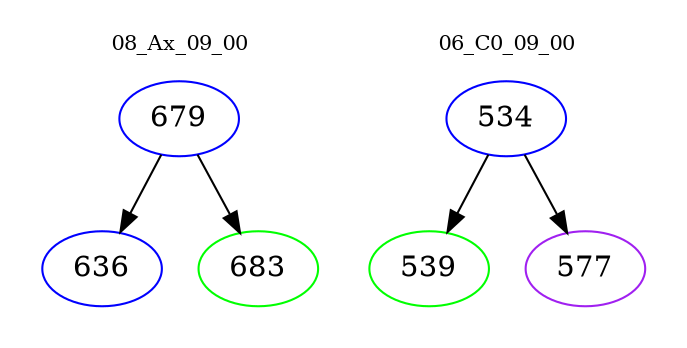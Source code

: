 digraph{
subgraph cluster_0 {
color = white
label = "08_Ax_09_00";
fontsize=10;
T0_679 [label="679", color="blue"]
T0_679 -> T0_636 [color="black"]
T0_636 [label="636", color="blue"]
T0_679 -> T0_683 [color="black"]
T0_683 [label="683", color="green"]
}
subgraph cluster_1 {
color = white
label = "06_C0_09_00";
fontsize=10;
T1_534 [label="534", color="blue"]
T1_534 -> T1_539 [color="black"]
T1_539 [label="539", color="green"]
T1_534 -> T1_577 [color="black"]
T1_577 [label="577", color="purple"]
}
}
